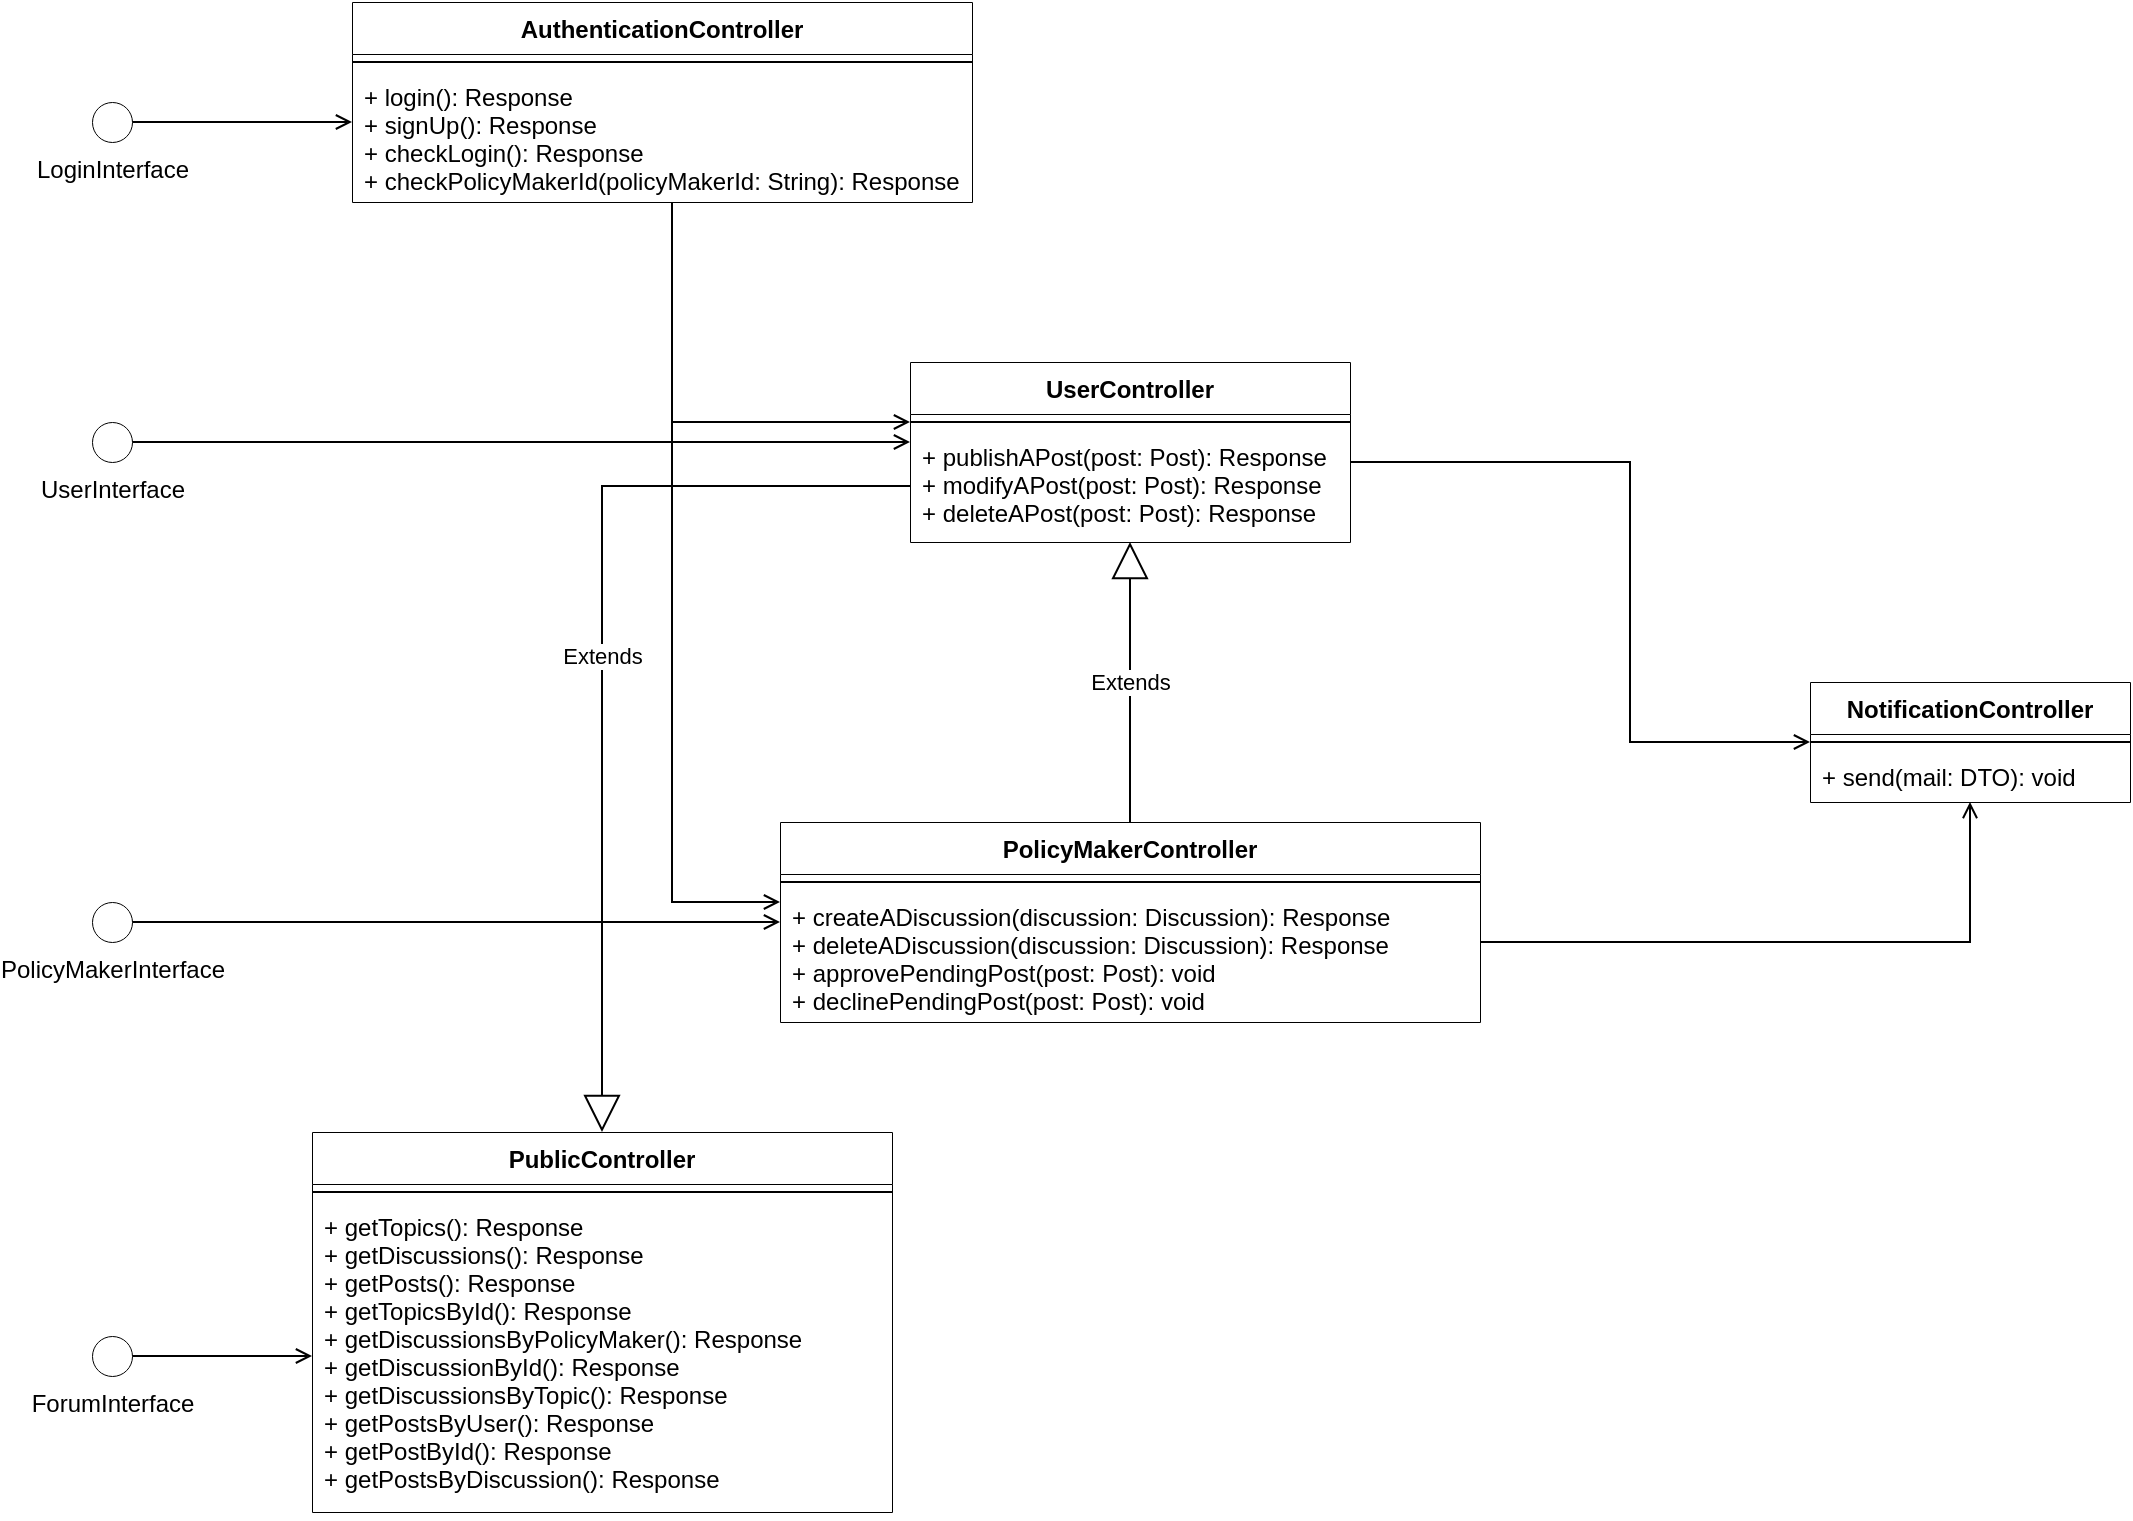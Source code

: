 <mxfile version="16.1.2" type="device" pages="2"><diagram id="1Zx7CC58jSOHlOBg8sVg" name="ComponentInterfaces"><mxGraphModel dx="953" dy="1018" grid="1" gridSize="10" guides="1" tooltips="1" connect="1" arrows="1" fold="1" page="1" pageScale="1" pageWidth="827" pageHeight="1169" math="0" shadow="0"><root><mxCell id="0"/><mxCell id="1" parent="0"/><mxCell id="cUuNftFC4V_UVPrt2f4h-5" style="edgeStyle=orthogonalEdgeStyle;rounded=0;orthogonalLoop=1;jettySize=auto;html=1;exitX=1;exitY=0.5;exitDx=0;exitDy=0;exitPerimeter=0;endArrow=open;endFill=0;" edge="1" parent="1" source="jVLX2yor3yEJy9_jHnR7-2" target="jVLX2yor3yEJy9_jHnR7-8"><mxGeometry relative="1" as="geometry"><Array as="points"><mxPoint x="80" y="240"/><mxPoint x="80" y="240"/></Array></mxGeometry></mxCell><mxCell id="jVLX2yor3yEJy9_jHnR7-2" value="UserInterface" style="verticalLabelPosition=bottom;verticalAlign=top;html=1;shape=mxgraph.flowchart.on-page_reference;strokeWidth=0.5;" vertex="1" parent="1"><mxGeometry x="70" y="230" width="20" height="20" as="geometry"/></mxCell><mxCell id="cUuNftFC4V_UVPrt2f4h-6" style="edgeStyle=orthogonalEdgeStyle;rounded=0;orthogonalLoop=1;jettySize=auto;html=1;exitX=1;exitY=0.5;exitDx=0;exitDy=0;exitPerimeter=0;endArrow=open;endFill=0;" edge="1" parent="1" source="jVLX2yor3yEJy9_jHnR7-3" target="jVLX2yor3yEJy9_jHnR7-15"><mxGeometry relative="1" as="geometry"><Array as="points"><mxPoint x="240" y="480"/><mxPoint x="240" y="480"/></Array></mxGeometry></mxCell><mxCell id="jVLX2yor3yEJy9_jHnR7-3" value="PolicyMakerInterface" style="verticalLabelPosition=bottom;verticalAlign=top;html=1;shape=mxgraph.flowchart.on-page_reference;strokeWidth=0.5;" vertex="1" parent="1"><mxGeometry x="70" y="470" width="20" height="20" as="geometry"/></mxCell><mxCell id="hBcyzwIoXZoxYSRWvkS--6" style="edgeStyle=orthogonalEdgeStyle;rounded=0;orthogonalLoop=1;jettySize=auto;html=1;exitX=1;exitY=0.5;exitDx=0;exitDy=0;exitPerimeter=0;endArrow=open;endFill=0;" edge="1" parent="1" source="jVLX2yor3yEJy9_jHnR7-4" target="hBcyzwIoXZoxYSRWvkS--1"><mxGeometry relative="1" as="geometry"><Array as="points"><mxPoint x="140" y="80"/><mxPoint x="140" y="80"/></Array></mxGeometry></mxCell><mxCell id="jVLX2yor3yEJy9_jHnR7-4" value="LoginInterface" style="verticalLabelPosition=bottom;verticalAlign=top;html=1;shape=mxgraph.flowchart.on-page_reference;strokeWidth=0.5;" vertex="1" parent="1"><mxGeometry x="70" y="70" width="20" height="20" as="geometry"/></mxCell><mxCell id="jVLX2yor3yEJy9_jHnR7-22" style="edgeStyle=orthogonalEdgeStyle;rounded=0;orthogonalLoop=1;jettySize=auto;html=1;endArrow=open;endFill=0;" edge="1" parent="1" source="jVLX2yor3yEJy9_jHnR7-8" target="jVLX2yor3yEJy9_jHnR7-18"><mxGeometry relative="1" as="geometry"><Array as="points"><mxPoint x="839" y="250"/><mxPoint x="839" y="390"/></Array></mxGeometry></mxCell><mxCell id="jVLX2yor3yEJy9_jHnR7-8" value="UserController" style="swimlane;fontStyle=1;align=center;verticalAlign=top;childLayout=stackLayout;horizontal=1;startSize=26;horizontalStack=0;resizeParent=1;resizeParentMax=0;resizeLast=0;collapsible=1;marginBottom=0;strokeWidth=0.5;" vertex="1" parent="1"><mxGeometry x="479" y="200" width="220" height="90" as="geometry"/></mxCell><mxCell id="jVLX2yor3yEJy9_jHnR7-10" value="" style="line;strokeWidth=1;fillColor=none;align=left;verticalAlign=middle;spacingTop=-1;spacingLeft=3;spacingRight=3;rotatable=0;labelPosition=right;points=[];portConstraint=eastwest;" vertex="1" parent="jVLX2yor3yEJy9_jHnR7-8"><mxGeometry y="26" width="220" height="8" as="geometry"/></mxCell><mxCell id="jVLX2yor3yEJy9_jHnR7-11" value="+ publishAPost(post: Post): Response&#10;+ modifyAPost(post: Post): Response&#10;+ deleteAPost(post: Post): Response" style="text;strokeColor=none;fillColor=none;align=left;verticalAlign=top;spacingLeft=4;spacingRight=4;overflow=hidden;rotatable=0;points=[[0,0.5],[1,0.5]];portConstraint=eastwest;" vertex="1" parent="jVLX2yor3yEJy9_jHnR7-8"><mxGeometry y="34" width="220" height="56" as="geometry"/></mxCell><mxCell id="jVLX2yor3yEJy9_jHnR7-15" value="PolicyMakerController" style="swimlane;fontStyle=1;align=center;verticalAlign=top;childLayout=stackLayout;horizontal=1;startSize=26;horizontalStack=0;resizeParent=1;resizeParentMax=0;resizeLast=0;collapsible=1;marginBottom=0;strokeWidth=0.5;" vertex="1" parent="1"><mxGeometry x="414" y="430" width="350" height="100" as="geometry"/></mxCell><mxCell id="jVLX2yor3yEJy9_jHnR7-16" value="" style="line;strokeWidth=1;fillColor=none;align=left;verticalAlign=middle;spacingTop=-1;spacingLeft=3;spacingRight=3;rotatable=0;labelPosition=right;points=[];portConstraint=eastwest;" vertex="1" parent="jVLX2yor3yEJy9_jHnR7-15"><mxGeometry y="26" width="350" height="8" as="geometry"/></mxCell><mxCell id="jVLX2yor3yEJy9_jHnR7-17" value="+ createADiscussion(discussion: Discussion): Response&#10;+ deleteADiscussion(discussion: Discussion): Response&#10;+ approvePendingPost(post: Post): void&#10;+ declinePendingPost(post: Post): void&#10;" style="text;strokeColor=none;fillColor=none;align=left;verticalAlign=top;spacingLeft=4;spacingRight=4;overflow=hidden;rotatable=0;points=[[0,0.5],[1,0.5]];portConstraint=eastwest;" vertex="1" parent="jVLX2yor3yEJy9_jHnR7-15"><mxGeometry y="34" width="350" height="66" as="geometry"/></mxCell><mxCell id="jVLX2yor3yEJy9_jHnR7-18" value="NotificationController" style="swimlane;fontStyle=1;align=center;verticalAlign=top;childLayout=stackLayout;horizontal=1;startSize=26;horizontalStack=0;resizeParent=1;resizeParentMax=0;resizeLast=0;collapsible=1;marginBottom=0;strokeWidth=0.5;" vertex="1" parent="1"><mxGeometry x="929" y="360" width="160" height="60" as="geometry"/></mxCell><mxCell id="jVLX2yor3yEJy9_jHnR7-19" value="" style="line;strokeWidth=1;fillColor=none;align=left;verticalAlign=middle;spacingTop=-1;spacingLeft=3;spacingRight=3;rotatable=0;labelPosition=right;points=[];portConstraint=eastwest;" vertex="1" parent="jVLX2yor3yEJy9_jHnR7-18"><mxGeometry y="26" width="160" height="8" as="geometry"/></mxCell><mxCell id="jVLX2yor3yEJy9_jHnR7-20" value="+ send(mail: DTO): void" style="text;strokeColor=none;fillColor=none;align=left;verticalAlign=top;spacingLeft=4;spacingRight=4;overflow=hidden;rotatable=0;points=[[0,0.5],[1,0.5]];portConstraint=eastwest;" vertex="1" parent="jVLX2yor3yEJy9_jHnR7-18"><mxGeometry y="34" width="160" height="26" as="geometry"/></mxCell><mxCell id="jVLX2yor3yEJy9_jHnR7-21" value="Extends" style="endArrow=block;endSize=16;endFill=0;html=1;rounded=0;" edge="1" parent="1" source="jVLX2yor3yEJy9_jHnR7-15" target="jVLX2yor3yEJy9_jHnR7-8"><mxGeometry width="160" relative="1" as="geometry"><mxPoint x="639" y="210" as="sourcePoint"/><mxPoint x="799" y="210" as="targetPoint"/></mxGeometry></mxCell><mxCell id="jVLX2yor3yEJy9_jHnR7-23" style="edgeStyle=orthogonalEdgeStyle;rounded=0;orthogonalLoop=1;jettySize=auto;html=1;endArrow=open;endFill=0;" edge="1" parent="1" source="jVLX2yor3yEJy9_jHnR7-15" target="jVLX2yor3yEJy9_jHnR7-18"><mxGeometry relative="1" as="geometry"><Array as="points"><mxPoint x="1009" y="490"/></Array></mxGeometry></mxCell><mxCell id="jVLX2yor3yEJy9_jHnR7-24" value="PublicController" style="swimlane;fontStyle=1;align=center;verticalAlign=top;childLayout=stackLayout;horizontal=1;startSize=26;horizontalStack=0;resizeParent=1;resizeParentMax=0;resizeLast=0;collapsible=1;marginBottom=0;strokeWidth=0.5;" vertex="1" parent="1"><mxGeometry x="180" y="585" width="290" height="190" as="geometry"/></mxCell><mxCell id="jVLX2yor3yEJy9_jHnR7-25" value="" style="line;strokeWidth=1;fillColor=none;align=left;verticalAlign=middle;spacingTop=-1;spacingLeft=3;spacingRight=3;rotatable=0;labelPosition=right;points=[];portConstraint=eastwest;" vertex="1" parent="jVLX2yor3yEJy9_jHnR7-24"><mxGeometry y="26" width="290" height="8" as="geometry"/></mxCell><mxCell id="jVLX2yor3yEJy9_jHnR7-26" value="+ getTopics(): Response&#10;+ getDiscussions(): Response&#10;+ getPosts(): Response&#10;+ getTopicsById(): Response&#10;+ getDiscussionsByPolicyMaker(): Response&#10;+ getDiscussionById(): Response&#10;+ getDiscussionsByTopic(): Response&#10;+ getPostsByUser(): Response&#10;+ getPostById(): Response&#10;+ getPostsByDiscussion(): Response" style="text;strokeColor=none;fillColor=none;align=left;verticalAlign=top;spacingLeft=4;spacingRight=4;overflow=hidden;rotatable=0;points=[[0,0.5],[1,0.5]];portConstraint=eastwest;" vertex="1" parent="jVLX2yor3yEJy9_jHnR7-24"><mxGeometry y="34" width="290" height="156" as="geometry"/></mxCell><mxCell id="cUuNftFC4V_UVPrt2f4h-4" style="edgeStyle=orthogonalEdgeStyle;rounded=0;orthogonalLoop=1;jettySize=auto;html=1;exitX=1;exitY=0.5;exitDx=0;exitDy=0;exitPerimeter=0;endArrow=open;endFill=0;" edge="1" parent="1" source="cUuNftFC4V_UVPrt2f4h-1" target="jVLX2yor3yEJy9_jHnR7-24"><mxGeometry relative="1" as="geometry"><Array as="points"><mxPoint x="350" y="697"/><mxPoint x="350" y="697"/></Array></mxGeometry></mxCell><mxCell id="cUuNftFC4V_UVPrt2f4h-1" value="ForumInterface" style="verticalLabelPosition=bottom;verticalAlign=top;html=1;shape=mxgraph.flowchart.on-page_reference;strokeWidth=0.5;" vertex="1" parent="1"><mxGeometry x="70" y="687" width="20" height="20" as="geometry"/></mxCell><mxCell id="hBcyzwIoXZoxYSRWvkS--1" value="AuthenticationController" style="swimlane;fontStyle=1;align=center;verticalAlign=top;childLayout=stackLayout;horizontal=1;startSize=26;horizontalStack=0;resizeParent=1;resizeParentMax=0;resizeLast=0;collapsible=1;marginBottom=0;strokeWidth=0.5;" vertex="1" parent="1"><mxGeometry x="200" y="20" width="310" height="100" as="geometry"/></mxCell><mxCell id="hBcyzwIoXZoxYSRWvkS--3" value="" style="line;strokeWidth=1;fillColor=none;align=left;verticalAlign=middle;spacingTop=-1;spacingLeft=3;spacingRight=3;rotatable=0;labelPosition=right;points=[];portConstraint=eastwest;" vertex="1" parent="hBcyzwIoXZoxYSRWvkS--1"><mxGeometry y="26" width="310" height="8" as="geometry"/></mxCell><mxCell id="hBcyzwIoXZoxYSRWvkS--4" value="+ login(): Response&#10;+ signUp(): Response&#10;+ checkLogin(): Response&#10;+ checkPolicyMakerId(policyMakerId: String): Response" style="text;strokeColor=none;fillColor=none;align=left;verticalAlign=top;spacingLeft=4;spacingRight=4;overflow=hidden;rotatable=0;points=[[0,0.5],[1,0.5]];portConstraint=eastwest;" vertex="1" parent="hBcyzwIoXZoxYSRWvkS--1"><mxGeometry y="34" width="310" height="66" as="geometry"/></mxCell><mxCell id="hBcyzwIoXZoxYSRWvkS--7" style="edgeStyle=orthogonalEdgeStyle;rounded=0;orthogonalLoop=1;jettySize=auto;html=1;endArrow=open;endFill=0;" edge="1" parent="1" source="hBcyzwIoXZoxYSRWvkS--4" target="jVLX2yor3yEJy9_jHnR7-8"><mxGeometry relative="1" as="geometry"><Array as="points"><mxPoint x="360" y="230"/></Array></mxGeometry></mxCell><mxCell id="hBcyzwIoXZoxYSRWvkS--8" style="edgeStyle=orthogonalEdgeStyle;rounded=0;orthogonalLoop=1;jettySize=auto;html=1;endArrow=open;endFill=0;" edge="1" parent="1" source="hBcyzwIoXZoxYSRWvkS--4" target="jVLX2yor3yEJy9_jHnR7-15"><mxGeometry relative="1" as="geometry"><Array as="points"><mxPoint x="360" y="470"/></Array></mxGeometry></mxCell><mxCell id="hBcyzwIoXZoxYSRWvkS--12" value="Extends" style="endArrow=block;endSize=16;endFill=0;html=1;rounded=0;exitX=0;exitY=0.5;exitDx=0;exitDy=0;" edge="1" parent="1" source="jVLX2yor3yEJy9_jHnR7-11" target="jVLX2yor3yEJy9_jHnR7-24"><mxGeometry width="160" relative="1" as="geometry"><mxPoint x="599" y="440" as="sourcePoint"/><mxPoint x="599" y="300" as="targetPoint"/><Array as="points"><mxPoint x="325" y="262"/></Array></mxGeometry></mxCell></root></mxGraphModel></diagram><diagram id="tLrSxpnVjVSFTSsVKyIY" name="ComponentInterfaceAdministrator"><mxGraphModel dx="675" dy="721" grid="1" gridSize="10" guides="1" tooltips="1" connect="1" arrows="1" fold="1" page="1" pageScale="1" pageWidth="827" pageHeight="1169" math="0" shadow="0"><root><mxCell id="aP_6Clg_kIszZrlopWd_-0"/><mxCell id="aP_6Clg_kIszZrlopWd_-1" parent="aP_6Clg_kIszZrlopWd_-0"/><mxCell id="b30vd8DSaGDHfXeaazXI-0" style="edgeStyle=orthogonalEdgeStyle;rounded=0;orthogonalLoop=1;jettySize=auto;html=1;endArrow=open;endFill=0;" edge="1" parent="aP_6Clg_kIszZrlopWd_-1" source="aP_6Clg_kIszZrlopWd_-3" target="aP_6Clg_kIszZrlopWd_-14"><mxGeometry relative="1" as="geometry"><Array as="points"><mxPoint x="490" y="240"/><mxPoint x="490" y="240"/></Array></mxGeometry></mxCell><mxCell id="aP_6Clg_kIszZrlopWd_-3" value="PolicyMakerInterface" style="verticalLabelPosition=bottom;verticalAlign=top;html=1;shape=mxgraph.flowchart.on-page_reference;strokeWidth=0.5;" vertex="1" parent="aP_6Clg_kIszZrlopWd_-1"><mxGeometry x="70" y="230" width="20" height="20" as="geometry"/></mxCell><mxCell id="IGtdV4cqSKZFpBX4dAgs-3" style="edgeStyle=orthogonalEdgeStyle;rounded=0;orthogonalLoop=1;jettySize=auto;html=1;endArrow=open;endFill=0;" edge="1" parent="aP_6Clg_kIszZrlopWd_-1" source="aP_6Clg_kIszZrlopWd_-4" target="IGtdV4cqSKZFpBX4dAgs-0"><mxGeometry relative="1" as="geometry"/></mxCell><mxCell id="aP_6Clg_kIszZrlopWd_-4" value="LoginInterface" style="verticalLabelPosition=bottom;verticalAlign=top;html=1;shape=mxgraph.flowchart.on-page_reference;strokeWidth=0.5;" vertex="1" parent="aP_6Clg_kIszZrlopWd_-1"><mxGeometry x="70" y="70" width="20" height="20" as="geometry"/></mxCell><mxCell id="b30vd8DSaGDHfXeaazXI-3" style="edgeStyle=orthogonalEdgeStyle;rounded=0;orthogonalLoop=1;jettySize=auto;html=1;endArrow=open;endFill=0;" edge="1" parent="aP_6Clg_kIszZrlopWd_-1" source="aP_6Clg_kIszZrlopWd_-5" target="aP_6Clg_kIszZrlopWd_-11"><mxGeometry relative="1" as="geometry"/></mxCell><mxCell id="aP_6Clg_kIszZrlopWd_-5" value="AdministratorInterface" style="verticalLabelPosition=bottom;verticalAlign=top;html=1;shape=mxgraph.flowchart.on-page_reference;strokeWidth=0.5;" vertex="1" parent="aP_6Clg_kIszZrlopWd_-1"><mxGeometry x="70" y="390" width="20" height="20" as="geometry"/></mxCell><mxCell id="b30vd8DSaGDHfXeaazXI-5" style="edgeStyle=orthogonalEdgeStyle;rounded=0;orthogonalLoop=1;jettySize=auto;html=1;endArrow=open;endFill=0;" edge="1" parent="aP_6Clg_kIszZrlopWd_-1" source="aP_6Clg_kIszZrlopWd_-6" target="aP_6Clg_kIszZrlopWd_-22"><mxGeometry relative="1" as="geometry"/></mxCell><mxCell id="aP_6Clg_kIszZrlopWd_-6" value="DataInterface" style="verticalLabelPosition=bottom;verticalAlign=top;html=1;shape=mxgraph.flowchart.on-page_reference;strokeWidth=0.5;" vertex="1" parent="aP_6Clg_kIszZrlopWd_-1"><mxGeometry x="70" y="550" width="20" height="20" as="geometry"/></mxCell><mxCell id="aP_6Clg_kIszZrlopWd_-11" value="AdministratorController" style="swimlane;fontStyle=1;align=center;verticalAlign=top;childLayout=stackLayout;horizontal=1;startSize=26;horizontalStack=0;resizeParent=1;resizeParentMax=0;resizeLast=0;collapsible=1;marginBottom=0;strokeWidth=0.5;" vertex="1" parent="aP_6Clg_kIszZrlopWd_-1"><mxGeometry x="210" y="340" width="340" height="120" as="geometry"/></mxCell><mxCell id="aP_6Clg_kIszZrlopWd_-12" value="" style="line;strokeWidth=1;fillColor=none;align=left;verticalAlign=middle;spacingTop=-1;spacingLeft=3;spacingRight=3;rotatable=0;labelPosition=right;points=[];portConstraint=eastwest;" vertex="1" parent="aP_6Clg_kIszZrlopWd_-11"><mxGeometry y="26" width="340" height="8" as="geometry"/></mxCell><mxCell id="aP_6Clg_kIszZrlopWd_-13" value="+ login(loginDTO: DTO): Response&#10;+ checkLogin(): Response&#10;+ addADataSource(dataSouce: DataSource): Response&#10;+ modifyADataSource(dataSouce: DataSource): Response&#10;+ removeADataSource(dataSouce: DataSource): Response" style="text;strokeColor=none;fillColor=none;align=left;verticalAlign=top;spacingLeft=4;spacingRight=4;overflow=hidden;rotatable=0;points=[[0,0.5],[1,0.5]];portConstraint=eastwest;" vertex="1" parent="aP_6Clg_kIszZrlopWd_-11"><mxGeometry y="34" width="340" height="86" as="geometry"/></mxCell><mxCell id="aP_6Clg_kIszZrlopWd_-14" value="PolicyMakerController" style="swimlane;fontStyle=1;align=center;verticalAlign=top;childLayout=stackLayout;horizontal=1;startSize=26;horizontalStack=0;resizeParent=1;resizeParentMax=0;resizeLast=0;collapsible=1;marginBottom=0;strokeWidth=0.5;" vertex="1" parent="aP_6Clg_kIszZrlopWd_-1"><mxGeometry x="205" y="220" width="350" height="60" as="geometry"/></mxCell><mxCell id="aP_6Clg_kIszZrlopWd_-15" value="" style="line;strokeWidth=1;fillColor=none;align=left;verticalAlign=middle;spacingTop=-1;spacingLeft=3;spacingRight=3;rotatable=0;labelPosition=right;points=[];portConstraint=eastwest;" vertex="1" parent="aP_6Clg_kIszZrlopWd_-14"><mxGeometry y="26" width="350" height="8" as="geometry"/></mxCell><mxCell id="aP_6Clg_kIszZrlopWd_-16" value="+ recalculateDeviance(parameters: List&lt;Boolean&gt;): Response" style="text;strokeColor=none;fillColor=none;align=left;verticalAlign=top;spacingLeft=4;spacingRight=4;overflow=hidden;rotatable=0;points=[[0,0.5],[1,0.5]];portConstraint=eastwest;" vertex="1" parent="aP_6Clg_kIszZrlopWd_-14"><mxGeometry y="34" width="350" height="26" as="geometry"/></mxCell><mxCell id="aP_6Clg_kIszZrlopWd_-22" value="DataController" style="swimlane;fontStyle=1;align=center;verticalAlign=top;childLayout=stackLayout;horizontal=1;startSize=26;horizontalStack=0;resizeParent=1;resizeParentMax=0;resizeLast=0;collapsible=1;marginBottom=0;strokeWidth=0.5;" vertex="1" parent="aP_6Clg_kIszZrlopWd_-1"><mxGeometry x="235" y="520" width="290" height="80" as="geometry"/></mxCell><mxCell id="aP_6Clg_kIszZrlopWd_-23" value="" style="line;strokeWidth=1;fillColor=none;align=left;verticalAlign=middle;spacingTop=-1;spacingLeft=3;spacingRight=3;rotatable=0;labelPosition=right;points=[];portConstraint=eastwest;" vertex="1" parent="aP_6Clg_kIszZrlopWd_-22"><mxGeometry y="26" width="290" height="8" as="geometry"/></mxCell><mxCell id="aP_6Clg_kIszZrlopWd_-24" value="+ downloadData(data: DataSet): Response&#10;+ filterData(parameters: List&lt;Boolean&gt;): Response" style="text;strokeColor=none;fillColor=none;align=left;verticalAlign=top;spacingLeft=4;spacingRight=4;overflow=hidden;rotatable=0;points=[[0,0.5],[1,0.5]];portConstraint=eastwest;" vertex="1" parent="aP_6Clg_kIszZrlopWd_-22"><mxGeometry y="34" width="290" height="46" as="geometry"/></mxCell><mxCell id="b30vd8DSaGDHfXeaazXI-1" style="edgeStyle=orthogonalEdgeStyle;rounded=0;orthogonalLoop=1;jettySize=auto;html=1;endArrow=open;endFill=0;" edge="1" parent="aP_6Clg_kIszZrlopWd_-1" source="IGtdV4cqSKZFpBX4dAgs-0" target="aP_6Clg_kIszZrlopWd_-14"><mxGeometry relative="1" as="geometry"/></mxCell><mxCell id="IGtdV4cqSKZFpBX4dAgs-0" value="AuthenticationController" style="swimlane;fontStyle=1;align=center;verticalAlign=top;childLayout=stackLayout;horizontal=1;startSize=26;horizontalStack=0;resizeParent=1;resizeParentMax=0;resizeLast=0;collapsible=1;marginBottom=0;strokeWidth=0.5;" vertex="1" parent="aP_6Clg_kIszZrlopWd_-1"><mxGeometry x="225" y="30" width="310" height="100" as="geometry"/></mxCell><mxCell id="IGtdV4cqSKZFpBX4dAgs-1" value="" style="line;strokeWidth=1;fillColor=none;align=left;verticalAlign=middle;spacingTop=-1;spacingLeft=3;spacingRight=3;rotatable=0;labelPosition=right;points=[];portConstraint=eastwest;" vertex="1" parent="IGtdV4cqSKZFpBX4dAgs-0"><mxGeometry y="26" width="310" height="8" as="geometry"/></mxCell><mxCell id="IGtdV4cqSKZFpBX4dAgs-2" value="+ login(): Response&#10;+ signUp(): Response&#10;+ checkLogin(): Response&#10;+ checkPolicyMakerId(policyMakerId: String): Response" style="text;strokeColor=none;fillColor=none;align=left;verticalAlign=top;spacingLeft=4;spacingRight=4;overflow=hidden;rotatable=0;points=[[0,0.5],[1,0.5]];portConstraint=eastwest;" vertex="1" parent="IGtdV4cqSKZFpBX4dAgs-0"><mxGeometry y="34" width="310" height="66" as="geometry"/></mxCell></root></mxGraphModel></diagram></mxfile>